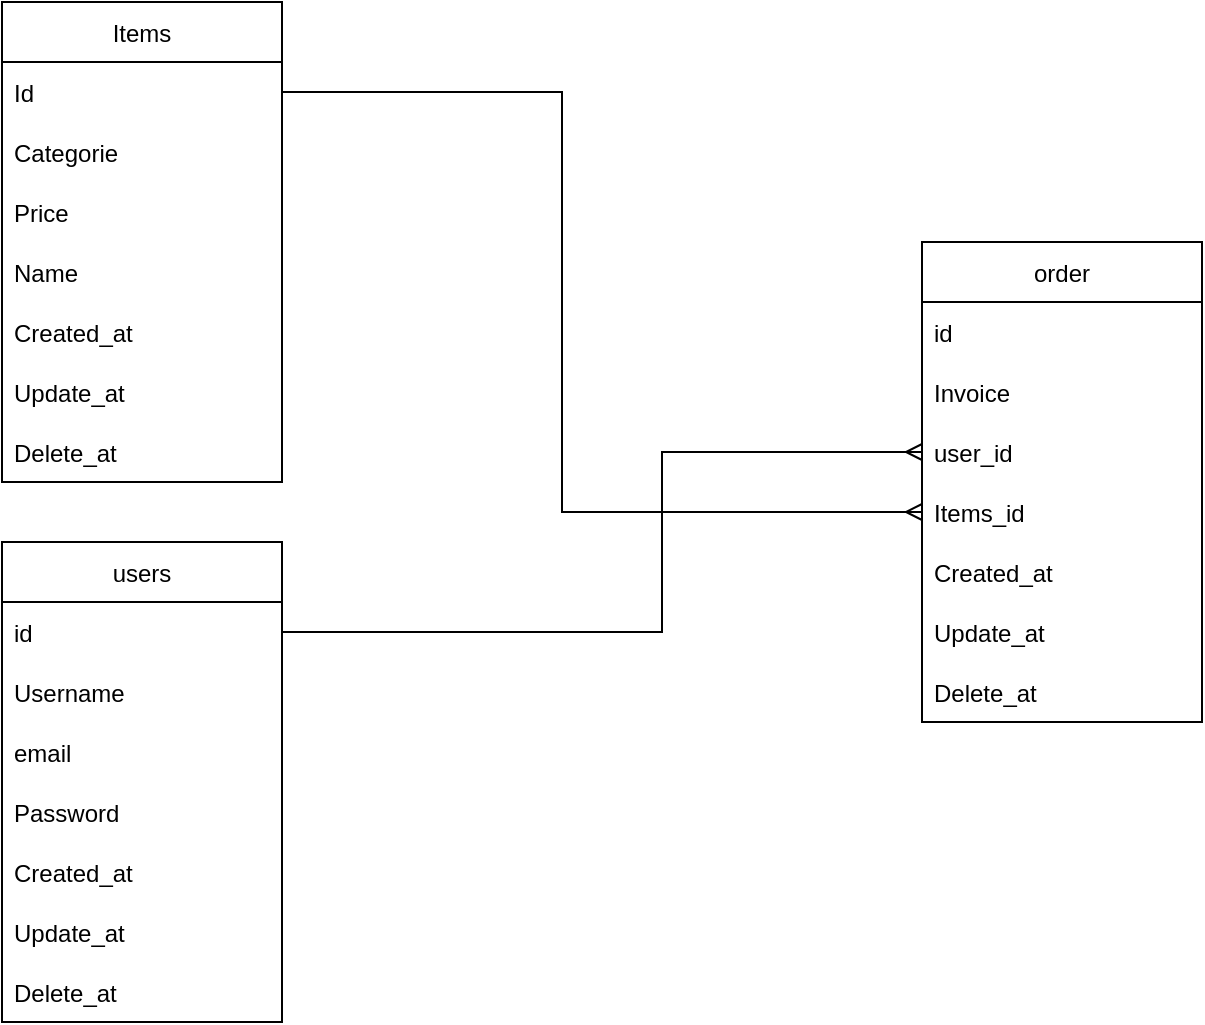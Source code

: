 <mxfile version="20.2.0" type="github">
  <diagram id="FyYv8W3tvfpqyEzFYgyz" name="Page-1">
    <mxGraphModel dx="1422" dy="756" grid="1" gridSize="10" guides="1" tooltips="1" connect="1" arrows="1" fold="1" page="1" pageScale="1" pageWidth="850" pageHeight="1100" math="0" shadow="0">
      <root>
        <mxCell id="0" />
        <mxCell id="1" parent="0" />
        <mxCell id="4581ekHhvloFLVSY84FX-1" value="users" style="swimlane;fontStyle=0;childLayout=stackLayout;horizontal=1;startSize=30;horizontalStack=0;resizeParent=1;resizeParentMax=0;resizeLast=0;collapsible=1;marginBottom=0;" vertex="1" parent="1">
          <mxGeometry x="50" y="290" width="140" height="240" as="geometry" />
        </mxCell>
        <mxCell id="4581ekHhvloFLVSY84FX-2" value="id" style="text;strokeColor=none;fillColor=none;align=left;verticalAlign=middle;spacingLeft=4;spacingRight=4;overflow=hidden;points=[[0,0.5],[1,0.5]];portConstraint=eastwest;rotatable=0;" vertex="1" parent="4581ekHhvloFLVSY84FX-1">
          <mxGeometry y="30" width="140" height="30" as="geometry" />
        </mxCell>
        <mxCell id="4581ekHhvloFLVSY84FX-3" value="Username" style="text;strokeColor=none;fillColor=none;align=left;verticalAlign=middle;spacingLeft=4;spacingRight=4;overflow=hidden;points=[[0,0.5],[1,0.5]];portConstraint=eastwest;rotatable=0;" vertex="1" parent="4581ekHhvloFLVSY84FX-1">
          <mxGeometry y="60" width="140" height="30" as="geometry" />
        </mxCell>
        <mxCell id="4581ekHhvloFLVSY84FX-4" value="email" style="text;strokeColor=none;fillColor=none;align=left;verticalAlign=middle;spacingLeft=4;spacingRight=4;overflow=hidden;points=[[0,0.5],[1,0.5]];portConstraint=eastwest;rotatable=0;" vertex="1" parent="4581ekHhvloFLVSY84FX-1">
          <mxGeometry y="90" width="140" height="30" as="geometry" />
        </mxCell>
        <mxCell id="4581ekHhvloFLVSY84FX-5" value="Password" style="text;strokeColor=none;fillColor=none;align=left;verticalAlign=middle;spacingLeft=4;spacingRight=4;overflow=hidden;points=[[0,0.5],[1,0.5]];portConstraint=eastwest;rotatable=0;" vertex="1" parent="4581ekHhvloFLVSY84FX-1">
          <mxGeometry y="120" width="140" height="30" as="geometry" />
        </mxCell>
        <mxCell id="4581ekHhvloFLVSY84FX-15" value="Created_at" style="text;strokeColor=none;fillColor=none;align=left;verticalAlign=middle;spacingLeft=4;spacingRight=4;overflow=hidden;points=[[0,0.5],[1,0.5]];portConstraint=eastwest;rotatable=0;" vertex="1" parent="4581ekHhvloFLVSY84FX-1">
          <mxGeometry y="150" width="140" height="30" as="geometry" />
        </mxCell>
        <mxCell id="4581ekHhvloFLVSY84FX-16" value="Update_at" style="text;strokeColor=none;fillColor=none;align=left;verticalAlign=middle;spacingLeft=4;spacingRight=4;overflow=hidden;points=[[0,0.5],[1,0.5]];portConstraint=eastwest;rotatable=0;" vertex="1" parent="4581ekHhvloFLVSY84FX-1">
          <mxGeometry y="180" width="140" height="30" as="geometry" />
        </mxCell>
        <mxCell id="4581ekHhvloFLVSY84FX-17" value="Delete_at" style="text;strokeColor=none;fillColor=none;align=left;verticalAlign=middle;spacingLeft=4;spacingRight=4;overflow=hidden;points=[[0,0.5],[1,0.5]];portConstraint=eastwest;rotatable=0;" vertex="1" parent="4581ekHhvloFLVSY84FX-1">
          <mxGeometry y="210" width="140" height="30" as="geometry" />
        </mxCell>
        <mxCell id="4581ekHhvloFLVSY84FX-6" value="Items" style="swimlane;fontStyle=0;childLayout=stackLayout;horizontal=1;startSize=30;horizontalStack=0;resizeParent=1;resizeParentMax=0;resizeLast=0;collapsible=1;marginBottom=0;" vertex="1" parent="1">
          <mxGeometry x="50" y="20" width="140" height="240" as="geometry" />
        </mxCell>
        <mxCell id="4581ekHhvloFLVSY84FX-10" value="Id" style="text;strokeColor=none;fillColor=none;align=left;verticalAlign=middle;spacingLeft=4;spacingRight=4;overflow=hidden;points=[[0,0.5],[1,0.5]];portConstraint=eastwest;rotatable=0;" vertex="1" parent="4581ekHhvloFLVSY84FX-6">
          <mxGeometry y="30" width="140" height="30" as="geometry" />
        </mxCell>
        <mxCell id="4581ekHhvloFLVSY84FX-7" value="Categorie" style="text;strokeColor=none;fillColor=none;align=left;verticalAlign=middle;spacingLeft=4;spacingRight=4;overflow=hidden;points=[[0,0.5],[1,0.5]];portConstraint=eastwest;rotatable=0;" vertex="1" parent="4581ekHhvloFLVSY84FX-6">
          <mxGeometry y="60" width="140" height="30" as="geometry" />
        </mxCell>
        <mxCell id="4581ekHhvloFLVSY84FX-8" value="Price" style="text;strokeColor=none;fillColor=none;align=left;verticalAlign=middle;spacingLeft=4;spacingRight=4;overflow=hidden;points=[[0,0.5],[1,0.5]];portConstraint=eastwest;rotatable=0;" vertex="1" parent="4581ekHhvloFLVSY84FX-6">
          <mxGeometry y="90" width="140" height="30" as="geometry" />
        </mxCell>
        <mxCell id="4581ekHhvloFLVSY84FX-9" value="Name" style="text;strokeColor=none;fillColor=none;align=left;verticalAlign=middle;spacingLeft=4;spacingRight=4;overflow=hidden;points=[[0,0.5],[1,0.5]];portConstraint=eastwest;rotatable=0;" vertex="1" parent="4581ekHhvloFLVSY84FX-6">
          <mxGeometry y="120" width="140" height="30" as="geometry" />
        </mxCell>
        <mxCell id="4581ekHhvloFLVSY84FX-18" value="Created_at" style="text;strokeColor=none;fillColor=none;align=left;verticalAlign=middle;spacingLeft=4;spacingRight=4;overflow=hidden;points=[[0,0.5],[1,0.5]];portConstraint=eastwest;rotatable=0;" vertex="1" parent="4581ekHhvloFLVSY84FX-6">
          <mxGeometry y="150" width="140" height="30" as="geometry" />
        </mxCell>
        <mxCell id="4581ekHhvloFLVSY84FX-19" value="Update_at" style="text;strokeColor=none;fillColor=none;align=left;verticalAlign=middle;spacingLeft=4;spacingRight=4;overflow=hidden;points=[[0,0.5],[1,0.5]];portConstraint=eastwest;rotatable=0;" vertex="1" parent="4581ekHhvloFLVSY84FX-6">
          <mxGeometry y="180" width="140" height="30" as="geometry" />
        </mxCell>
        <mxCell id="4581ekHhvloFLVSY84FX-20" value="Delete_at" style="text;strokeColor=none;fillColor=none;align=left;verticalAlign=middle;spacingLeft=4;spacingRight=4;overflow=hidden;points=[[0,0.5],[1,0.5]];portConstraint=eastwest;rotatable=0;" vertex="1" parent="4581ekHhvloFLVSY84FX-6">
          <mxGeometry y="210" width="140" height="30" as="geometry" />
        </mxCell>
        <mxCell id="4581ekHhvloFLVSY84FX-11" value="order" style="swimlane;fontStyle=0;childLayout=stackLayout;horizontal=1;startSize=30;horizontalStack=0;resizeParent=1;resizeParentMax=0;resizeLast=0;collapsible=1;marginBottom=0;" vertex="1" parent="1">
          <mxGeometry x="510" y="140" width="140" height="240" as="geometry" />
        </mxCell>
        <mxCell id="4581ekHhvloFLVSY84FX-12" value="id" style="text;strokeColor=none;fillColor=none;align=left;verticalAlign=middle;spacingLeft=4;spacingRight=4;overflow=hidden;points=[[0,0.5],[1,0.5]];portConstraint=eastwest;rotatable=0;" vertex="1" parent="4581ekHhvloFLVSY84FX-11">
          <mxGeometry y="30" width="140" height="30" as="geometry" />
        </mxCell>
        <mxCell id="4581ekHhvloFLVSY84FX-13" value="Invoice" style="text;strokeColor=none;fillColor=none;align=left;verticalAlign=middle;spacingLeft=4;spacingRight=4;overflow=hidden;points=[[0,0.5],[1,0.5]];portConstraint=eastwest;rotatable=0;" vertex="1" parent="4581ekHhvloFLVSY84FX-11">
          <mxGeometry y="60" width="140" height="30" as="geometry" />
        </mxCell>
        <mxCell id="4581ekHhvloFLVSY84FX-14" value="user_id" style="text;strokeColor=none;fillColor=none;align=left;verticalAlign=middle;spacingLeft=4;spacingRight=4;overflow=hidden;points=[[0,0.5],[1,0.5]];portConstraint=eastwest;rotatable=0;" vertex="1" parent="4581ekHhvloFLVSY84FX-11">
          <mxGeometry y="90" width="140" height="30" as="geometry" />
        </mxCell>
        <mxCell id="4581ekHhvloFLVSY84FX-24" value="Items_id" style="text;strokeColor=none;fillColor=none;align=left;verticalAlign=middle;spacingLeft=4;spacingRight=4;overflow=hidden;points=[[0,0.5],[1,0.5]];portConstraint=eastwest;rotatable=0;" vertex="1" parent="4581ekHhvloFLVSY84FX-11">
          <mxGeometry y="120" width="140" height="30" as="geometry" />
        </mxCell>
        <mxCell id="4581ekHhvloFLVSY84FX-21" value="Created_at" style="text;strokeColor=none;fillColor=none;align=left;verticalAlign=middle;spacingLeft=4;spacingRight=4;overflow=hidden;points=[[0,0.5],[1,0.5]];portConstraint=eastwest;rotatable=0;" vertex="1" parent="4581ekHhvloFLVSY84FX-11">
          <mxGeometry y="150" width="140" height="30" as="geometry" />
        </mxCell>
        <mxCell id="4581ekHhvloFLVSY84FX-22" value="Update_at" style="text;strokeColor=none;fillColor=none;align=left;verticalAlign=middle;spacingLeft=4;spacingRight=4;overflow=hidden;points=[[0,0.5],[1,0.5]];portConstraint=eastwest;rotatable=0;" vertex="1" parent="4581ekHhvloFLVSY84FX-11">
          <mxGeometry y="180" width="140" height="30" as="geometry" />
        </mxCell>
        <mxCell id="4581ekHhvloFLVSY84FX-23" value="Delete_at" style="text;strokeColor=none;fillColor=none;align=left;verticalAlign=middle;spacingLeft=4;spacingRight=4;overflow=hidden;points=[[0,0.5],[1,0.5]];portConstraint=eastwest;rotatable=0;" vertex="1" parent="4581ekHhvloFLVSY84FX-11">
          <mxGeometry y="210" width="140" height="30" as="geometry" />
        </mxCell>
        <mxCell id="4581ekHhvloFLVSY84FX-31" style="edgeStyle=orthogonalEdgeStyle;rounded=0;orthogonalLoop=1;jettySize=auto;html=1;exitX=1;exitY=0.5;exitDx=0;exitDy=0;entryX=0;entryY=0.5;entryDx=0;entryDy=0;endArrow=ERmany;endFill=0;" edge="1" parent="1" source="4581ekHhvloFLVSY84FX-10" target="4581ekHhvloFLVSY84FX-24">
          <mxGeometry relative="1" as="geometry">
            <Array as="points">
              <mxPoint x="330" y="65" />
              <mxPoint x="330" y="275" />
            </Array>
          </mxGeometry>
        </mxCell>
        <mxCell id="4581ekHhvloFLVSY84FX-32" style="edgeStyle=orthogonalEdgeStyle;rounded=0;orthogonalLoop=1;jettySize=auto;html=1;exitX=1;exitY=0.5;exitDx=0;exitDy=0;entryX=0;entryY=0.5;entryDx=0;entryDy=0;strokeWidth=1;endArrow=ERmany;endFill=0;" edge="1" parent="1" source="4581ekHhvloFLVSY84FX-2" target="4581ekHhvloFLVSY84FX-14">
          <mxGeometry relative="1" as="geometry">
            <Array as="points">
              <mxPoint x="380" y="335" />
              <mxPoint x="380" y="245" />
            </Array>
          </mxGeometry>
        </mxCell>
      </root>
    </mxGraphModel>
  </diagram>
</mxfile>
